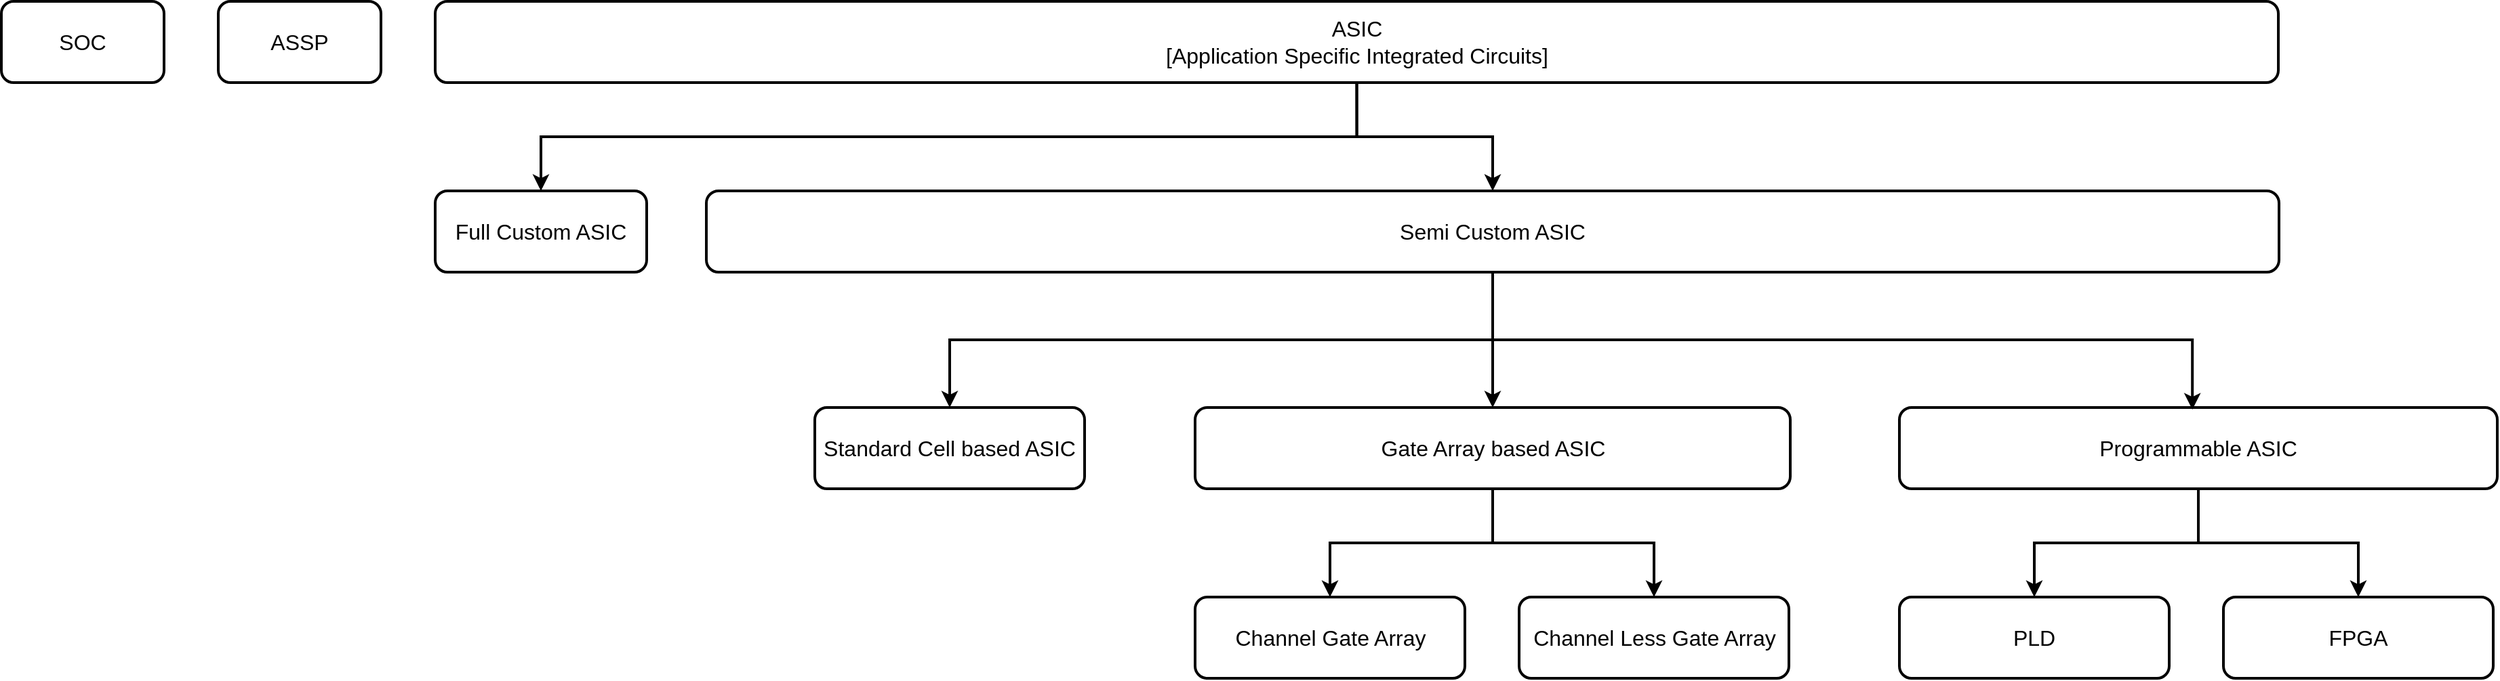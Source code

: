 <mxfile version="26.2.12">
  <diagram name="Page-1" id="7e0a89b8-554c-2b80-1dc8-d5c74ca68de4">
    <mxGraphModel dx="1875" dy="820" grid="1" gridSize="10" guides="1" tooltips="1" connect="1" arrows="1" fold="1" page="1" pageScale="1" pageWidth="1100" pageHeight="850" background="none" math="0" shadow="0">
      <root>
        <mxCell id="0" />
        <mxCell id="1" parent="0" />
        <mxCell id="zki8_yHT4N91zohjnA6N-2" value="SOC" style="rounded=1;whiteSpace=wrap;html=1;strokeWidth=2;fontSize=16;fontStyle=0" vertex="1" parent="1">
          <mxGeometry x="80" y="220" width="120" height="60" as="geometry" />
        </mxCell>
        <mxCell id="zki8_yHT4N91zohjnA6N-3" value="ASSP" style="rounded=1;whiteSpace=wrap;html=1;strokeWidth=2;fontSize=16;fontStyle=0" vertex="1" parent="1">
          <mxGeometry x="240" y="220" width="120" height="60" as="geometry" />
        </mxCell>
        <mxCell id="zki8_yHT4N91zohjnA6N-27" style="edgeStyle=orthogonalEdgeStyle;rounded=0;orthogonalLoop=1;jettySize=auto;html=1;exitX=0.5;exitY=1;exitDx=0;exitDy=0;entryX=0.5;entryY=0;entryDx=0;entryDy=0;strokeWidth=2;fontSize=16;fontStyle=0" edge="1" parent="1" source="zki8_yHT4N91zohjnA6N-4" target="zki8_yHT4N91zohjnA6N-5">
          <mxGeometry relative="1" as="geometry" />
        </mxCell>
        <mxCell id="zki8_yHT4N91zohjnA6N-28" style="edgeStyle=orthogonalEdgeStyle;rounded=0;orthogonalLoop=1;jettySize=auto;html=1;exitX=0.5;exitY=1;exitDx=0;exitDy=0;entryX=0.5;entryY=0;entryDx=0;entryDy=0;strokeWidth=2;fontSize=16;fontStyle=0" edge="1" parent="1" source="zki8_yHT4N91zohjnA6N-4" target="zki8_yHT4N91zohjnA6N-6">
          <mxGeometry relative="1" as="geometry" />
        </mxCell>
        <mxCell id="zki8_yHT4N91zohjnA6N-4" value="ASIC&lt;div&gt;[Application Specific Integrated Circuits]&lt;/div&gt;" style="rounded=1;whiteSpace=wrap;html=1;strokeWidth=2;fontSize=16;fontStyle=0" vertex="1" parent="1">
          <mxGeometry x="400" y="220" width="1359.5" height="60" as="geometry" />
        </mxCell>
        <mxCell id="zki8_yHT4N91zohjnA6N-5" value="Full Custom ASIC" style="rounded=1;whiteSpace=wrap;html=1;strokeWidth=2;fontSize=16;fontStyle=0" vertex="1" parent="1">
          <mxGeometry x="400" y="360" width="156" height="60" as="geometry" />
        </mxCell>
        <mxCell id="zki8_yHT4N91zohjnA6N-20" style="edgeStyle=orthogonalEdgeStyle;rounded=0;orthogonalLoop=1;jettySize=auto;html=1;entryX=0.5;entryY=0;entryDx=0;entryDy=0;strokeWidth=2;fontSize=16;exitX=0.5;exitY=1;exitDx=0;exitDy=0;fontStyle=0" edge="1" parent="1" source="zki8_yHT4N91zohjnA6N-6" target="zki8_yHT4N91zohjnA6N-7">
          <mxGeometry relative="1" as="geometry">
            <mxPoint x="1260" y="420" as="sourcePoint" />
            <Array as="points">
              <mxPoint x="1180" y="470" />
              <mxPoint x="779" y="470" />
            </Array>
          </mxGeometry>
        </mxCell>
        <mxCell id="zki8_yHT4N91zohjnA6N-29" style="edgeStyle=orthogonalEdgeStyle;rounded=0;orthogonalLoop=1;jettySize=auto;html=1;exitX=0.5;exitY=1;exitDx=0;exitDy=0;entryX=0.5;entryY=0;entryDx=0;entryDy=0;strokeWidth=2;fontStyle=0" edge="1" parent="1" source="zki8_yHT4N91zohjnA6N-6" target="zki8_yHT4N91zohjnA6N-8">
          <mxGeometry relative="1" as="geometry" />
        </mxCell>
        <mxCell id="zki8_yHT4N91zohjnA6N-6" value="Semi Custom ASIC" style="rounded=1;whiteSpace=wrap;html=1;strokeWidth=2;fontSize=16;fontStyle=0" vertex="1" parent="1">
          <mxGeometry x="600" y="360" width="1160" height="60" as="geometry" />
        </mxCell>
        <mxCell id="zki8_yHT4N91zohjnA6N-7" value="Standard Cell based ASIC" style="rounded=1;whiteSpace=wrap;html=1;strokeWidth=2;fontSize=16;fontStyle=0" vertex="1" parent="1">
          <mxGeometry x="680" y="520" width="199" height="60" as="geometry" />
        </mxCell>
        <mxCell id="zki8_yHT4N91zohjnA6N-23" style="edgeStyle=orthogonalEdgeStyle;rounded=0;orthogonalLoop=1;jettySize=auto;html=1;exitX=0.5;exitY=1;exitDx=0;exitDy=0;entryX=0.5;entryY=0;entryDx=0;entryDy=0;strokeWidth=2;fontSize=16;fontStyle=0" edge="1" parent="1" source="zki8_yHT4N91zohjnA6N-8" target="zki8_yHT4N91zohjnA6N-12">
          <mxGeometry relative="1" as="geometry" />
        </mxCell>
        <mxCell id="zki8_yHT4N91zohjnA6N-24" style="edgeStyle=orthogonalEdgeStyle;rounded=0;orthogonalLoop=1;jettySize=auto;html=1;exitX=0.5;exitY=1;exitDx=0;exitDy=0;entryX=0.5;entryY=0;entryDx=0;entryDy=0;strokeWidth=2;fontSize=16;fontStyle=0" edge="1" parent="1" source="zki8_yHT4N91zohjnA6N-8" target="zki8_yHT4N91zohjnA6N-13">
          <mxGeometry relative="1" as="geometry" />
        </mxCell>
        <mxCell id="zki8_yHT4N91zohjnA6N-8" value="Gate Array based ASIC" style="rounded=1;whiteSpace=wrap;html=1;strokeWidth=2;fontSize=16;fontStyle=0" vertex="1" parent="1">
          <mxGeometry x="960.5" y="520" width="439" height="60" as="geometry" />
        </mxCell>
        <mxCell id="zki8_yHT4N91zohjnA6N-25" style="edgeStyle=orthogonalEdgeStyle;rounded=0;orthogonalLoop=1;jettySize=auto;html=1;exitX=0.5;exitY=1;exitDx=0;exitDy=0;entryX=0.5;entryY=0;entryDx=0;entryDy=0;strokeWidth=2;fontSize=16;fontStyle=0" edge="1" parent="1" source="zki8_yHT4N91zohjnA6N-9" target="zki8_yHT4N91zohjnA6N-14">
          <mxGeometry relative="1" as="geometry" />
        </mxCell>
        <mxCell id="zki8_yHT4N91zohjnA6N-26" style="edgeStyle=orthogonalEdgeStyle;rounded=0;orthogonalLoop=1;jettySize=auto;html=1;exitX=0.5;exitY=1;exitDx=0;exitDy=0;entryX=0.5;entryY=0;entryDx=0;entryDy=0;strokeWidth=2;fontSize=16;fontStyle=0" edge="1" parent="1" source="zki8_yHT4N91zohjnA6N-9" target="zki8_yHT4N91zohjnA6N-15">
          <mxGeometry relative="1" as="geometry" />
        </mxCell>
        <mxCell id="zki8_yHT4N91zohjnA6N-9" value="Programmable ASIC" style="rounded=1;whiteSpace=wrap;html=1;strokeWidth=2;fontSize=16;fontStyle=0" vertex="1" parent="1">
          <mxGeometry x="1480" y="520" width="441" height="60" as="geometry" />
        </mxCell>
        <mxCell id="zki8_yHT4N91zohjnA6N-12" value="Channel Gate Array" style="rounded=1;whiteSpace=wrap;html=1;strokeWidth=2;fontSize=16;fontStyle=0" vertex="1" parent="1">
          <mxGeometry x="960.5" y="660" width="199" height="60" as="geometry" />
        </mxCell>
        <mxCell id="zki8_yHT4N91zohjnA6N-13" value="Channel Less Gate Array" style="rounded=1;whiteSpace=wrap;html=1;strokeWidth=2;fontSize=16;fontStyle=0" vertex="1" parent="1">
          <mxGeometry x="1199.5" y="660" width="199" height="60" as="geometry" />
        </mxCell>
        <mxCell id="zki8_yHT4N91zohjnA6N-14" value="PLD" style="rounded=1;whiteSpace=wrap;html=1;strokeWidth=2;fontSize=16;fontStyle=0" vertex="1" parent="1">
          <mxGeometry x="1480" y="660" width="199" height="60" as="geometry" />
        </mxCell>
        <mxCell id="zki8_yHT4N91zohjnA6N-15" value="FPGA" style="rounded=1;whiteSpace=wrap;html=1;strokeWidth=2;fontSize=16;fontStyle=0" vertex="1" parent="1">
          <mxGeometry x="1719" y="660" width="199" height="60" as="geometry" />
        </mxCell>
        <mxCell id="zki8_yHT4N91zohjnA6N-22" style="edgeStyle=orthogonalEdgeStyle;rounded=0;orthogonalLoop=1;jettySize=auto;html=1;exitX=0.5;exitY=1;exitDx=0;exitDy=0;entryX=0.49;entryY=0.026;entryDx=0;entryDy=0;entryPerimeter=0;strokeWidth=2;fontSize=16;fontStyle=0" edge="1" parent="1" source="zki8_yHT4N91zohjnA6N-6" target="zki8_yHT4N91zohjnA6N-9">
          <mxGeometry relative="1" as="geometry">
            <mxPoint x="1180" y="480" as="sourcePoint" />
          </mxGeometry>
        </mxCell>
      </root>
    </mxGraphModel>
  </diagram>
</mxfile>
